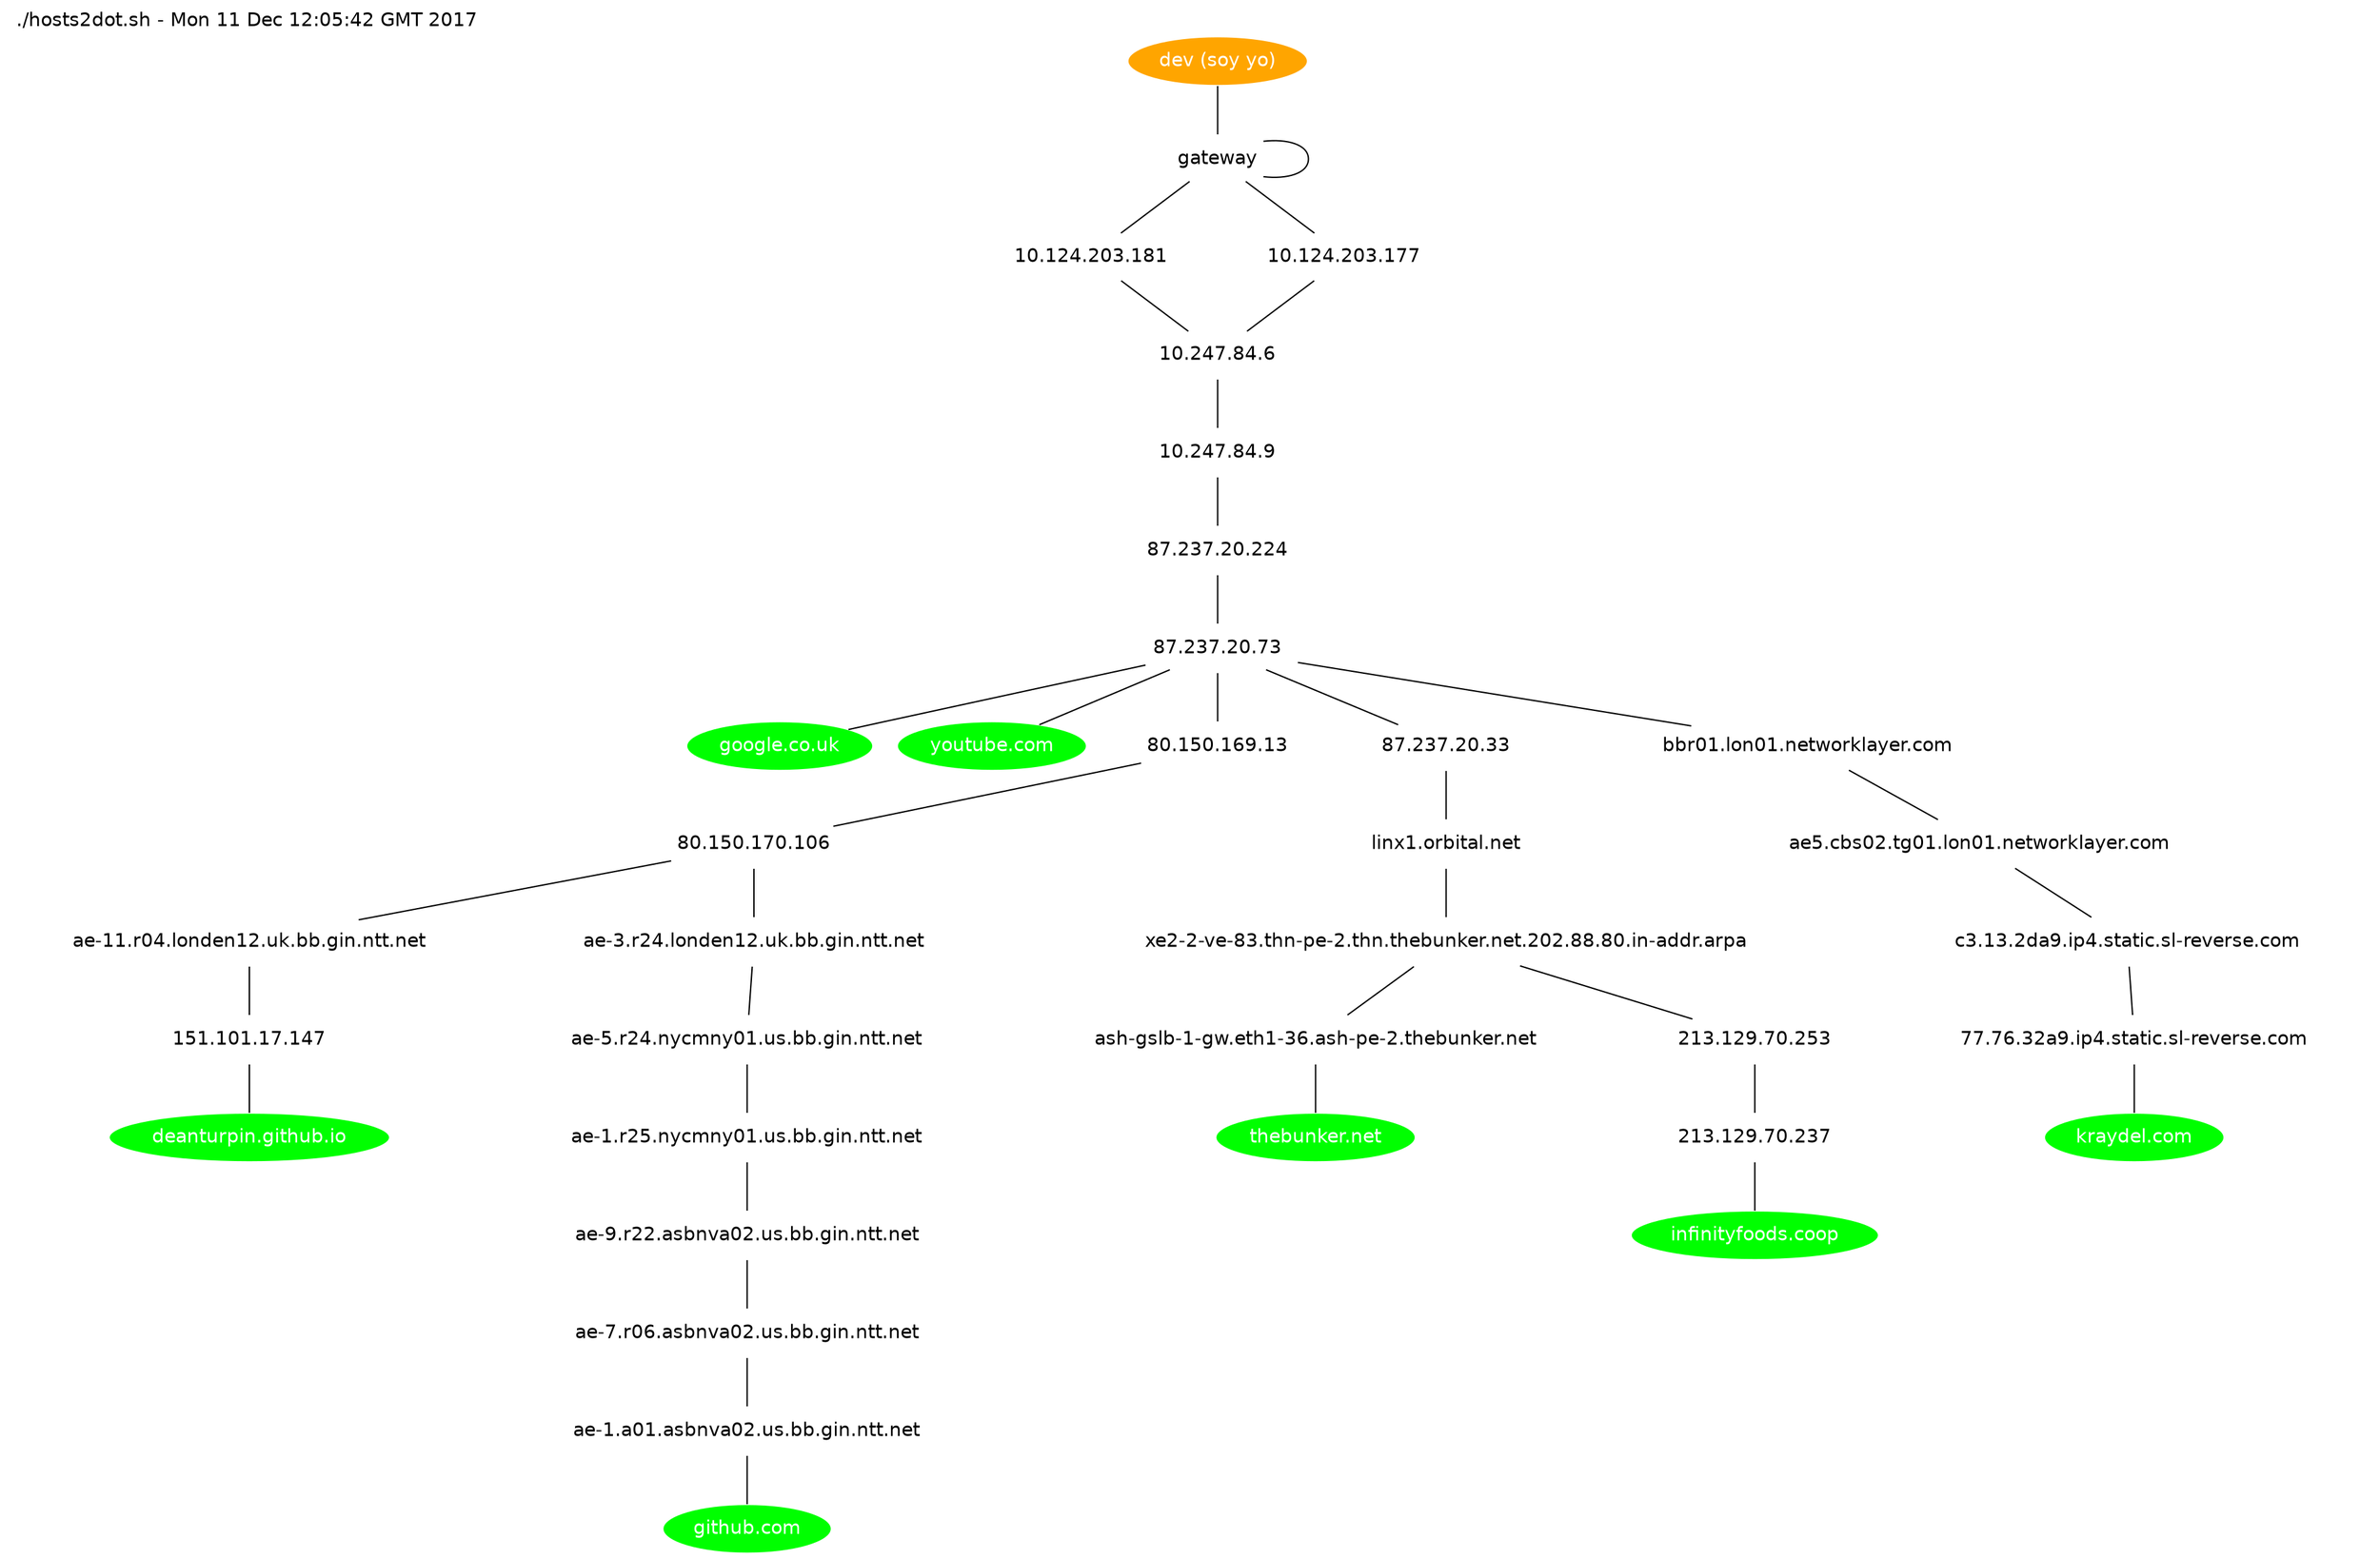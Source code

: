 strict graph {
fontname=helvetica
node [style=filled color=white fillcolor=white fontname=helvetica]
soy_yo [label="dev (soy yo)" fillcolor=orange fontcolor=white]
graph [label="./hosts2dot.sh - Mon 11 Dec 12:05:42 GMT 2017" labelloc=top labeljust=left]
// hosts
"google.co.uk" [fillcolor=green fontcolor=white]
"youtube.com" [fillcolor=green fontcolor=white]
"deanturpin.github.io" [fillcolor=green fontcolor=white]
"github.com" [fillcolor=green fontcolor=white]
"thebunker.net" [fillcolor=green fontcolor=white]
"infinityfoods.coop" [fillcolor=green fontcolor=white]
"kraydel.com" [fillcolor=green fontcolor=white]
// routes
soy_yo--"gateway"--"gateway"--"10.124.203.181"--"10.247.84.6"--"10.247.84.9"--"87.237.20.224"--"87.237.20.73"--"google.co.uk"
soy_yo--"gateway"--"gateway"--"10.124.203.177"--"10.247.84.6"--"10.247.84.9"--"87.237.20.224"--"87.237.20.73"--"youtube.com"
soy_yo--"gateway"--"gateway"--"10.124.203.177"--"10.247.84.6"--"10.247.84.9"--"87.237.20.224"--"87.237.20.73"--"80.150.169.13"--"80.150.170.106"--"ae-11.r04.londen12.uk.bb.gin.ntt.net"--"151.101.17.147"--"deanturpin.github.io"
soy_yo--"gateway"--"gateway"--"10.124.203.177"--"10.247.84.6"--"10.247.84.9"--"87.237.20.224"--"87.237.20.73"--"80.150.169.13"--"80.150.170.106"--"ae-3.r24.londen12.uk.bb.gin.ntt.net"--"ae-5.r24.nycmny01.us.bb.gin.ntt.net"--"ae-1.r25.nycmny01.us.bb.gin.ntt.net"--"ae-9.r22.asbnva02.us.bb.gin.ntt.net"--"ae-7.r06.asbnva02.us.bb.gin.ntt.net"--"ae-1.a01.asbnva02.us.bb.gin.ntt.net"--"github.com"
soy_yo--"gateway"--"gateway"--"10.124.203.181"--"10.247.84.6"--"10.247.84.9"--"87.237.20.224"--"87.237.20.73"--"87.237.20.33"--"linx1.orbital.net"--"xe2-2-ve-83.thn-pe-2.thn.thebunker.net.202.88.80.in-addr.arpa"--"ash-gslb-1-gw.eth1-36.ash-pe-2.thebunker.net"--"thebunker.net"
soy_yo--"gateway"--"gateway"--"10.124.203.181"--"10.247.84.6"--"10.247.84.9"--"87.237.20.224"--"87.237.20.73"--"87.237.20.33"--"linx1.orbital.net"--"xe2-2-ve-83.thn-pe-2.thn.thebunker.net.202.88.80.in-addr.arpa"--"213.129.70.253"--"213.129.70.237"--"infinityfoods.coop"
soy_yo--"gateway"--"gateway"--"10.124.203.177"--"10.247.84.6"--"10.247.84.9"--"87.237.20.224"--"87.237.20.73"--"bbr01.lon01.networklayer.com"--"ae5.cbs02.tg01.lon01.networklayer.com"--"c3.13.2da9.ip4.static.sl-reverse.com"--"77.76.32a9.ip4.static.sl-reverse.com"--"kraydel.com"
}
